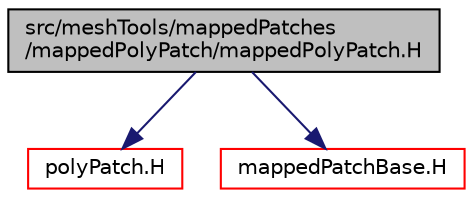 digraph "src/meshTools/mappedPatches/mappedPolyPatch/mappedPolyPatch.H"
{
  bgcolor="transparent";
  edge [fontname="Helvetica",fontsize="10",labelfontname="Helvetica",labelfontsize="10"];
  node [fontname="Helvetica",fontsize="10",shape=record];
  Node1 [label="src/meshTools/mappedPatches\l/mappedPolyPatch/mappedPolyPatch.H",height=0.2,width=0.4,color="black", fillcolor="grey75", style="filled", fontcolor="black"];
  Node1 -> Node2 [color="midnightblue",fontsize="10",style="solid",fontname="Helvetica"];
  Node2 [label="polyPatch.H",height=0.2,width=0.4,color="red",URL="$a08672.html"];
  Node1 -> Node3 [color="midnightblue",fontsize="10",style="solid",fontname="Helvetica"];
  Node3 [label="mappedPatchBase.H",height=0.2,width=0.4,color="red",URL="$a07278.html"];
}

